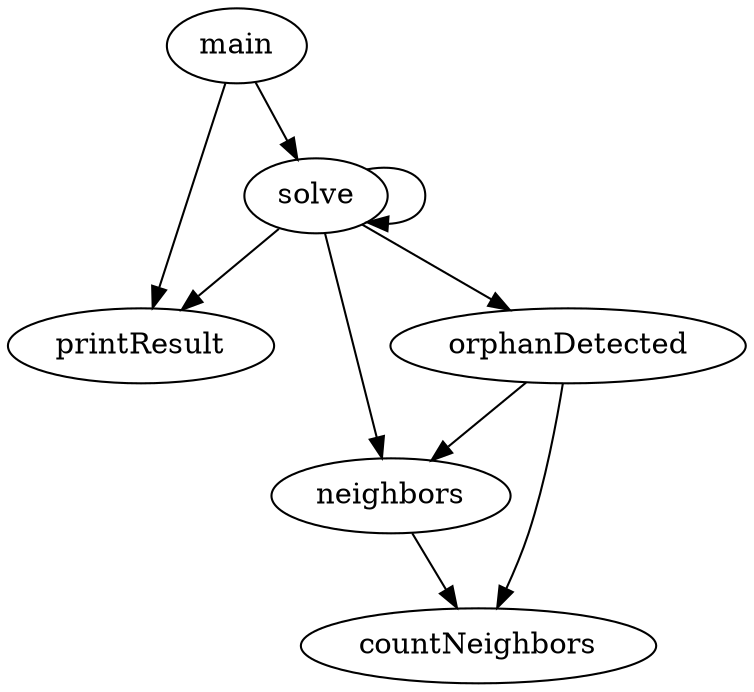 digraph KnightsTourCallGraph {
    // Main method calls
    main -> solve
    main -> printResult

    // solve method calls
    solve -> neighbors
    solve -> orphanDetected
    solve -> solve
    solve -> printResult

    // neighbors method calls
    neighbors -> countNeighbors

    // orphanDetected method calls
    orphanDetected -> neighbors
    orphanDetected -> countNeighbors

    // printResult method (no further calls)
}

